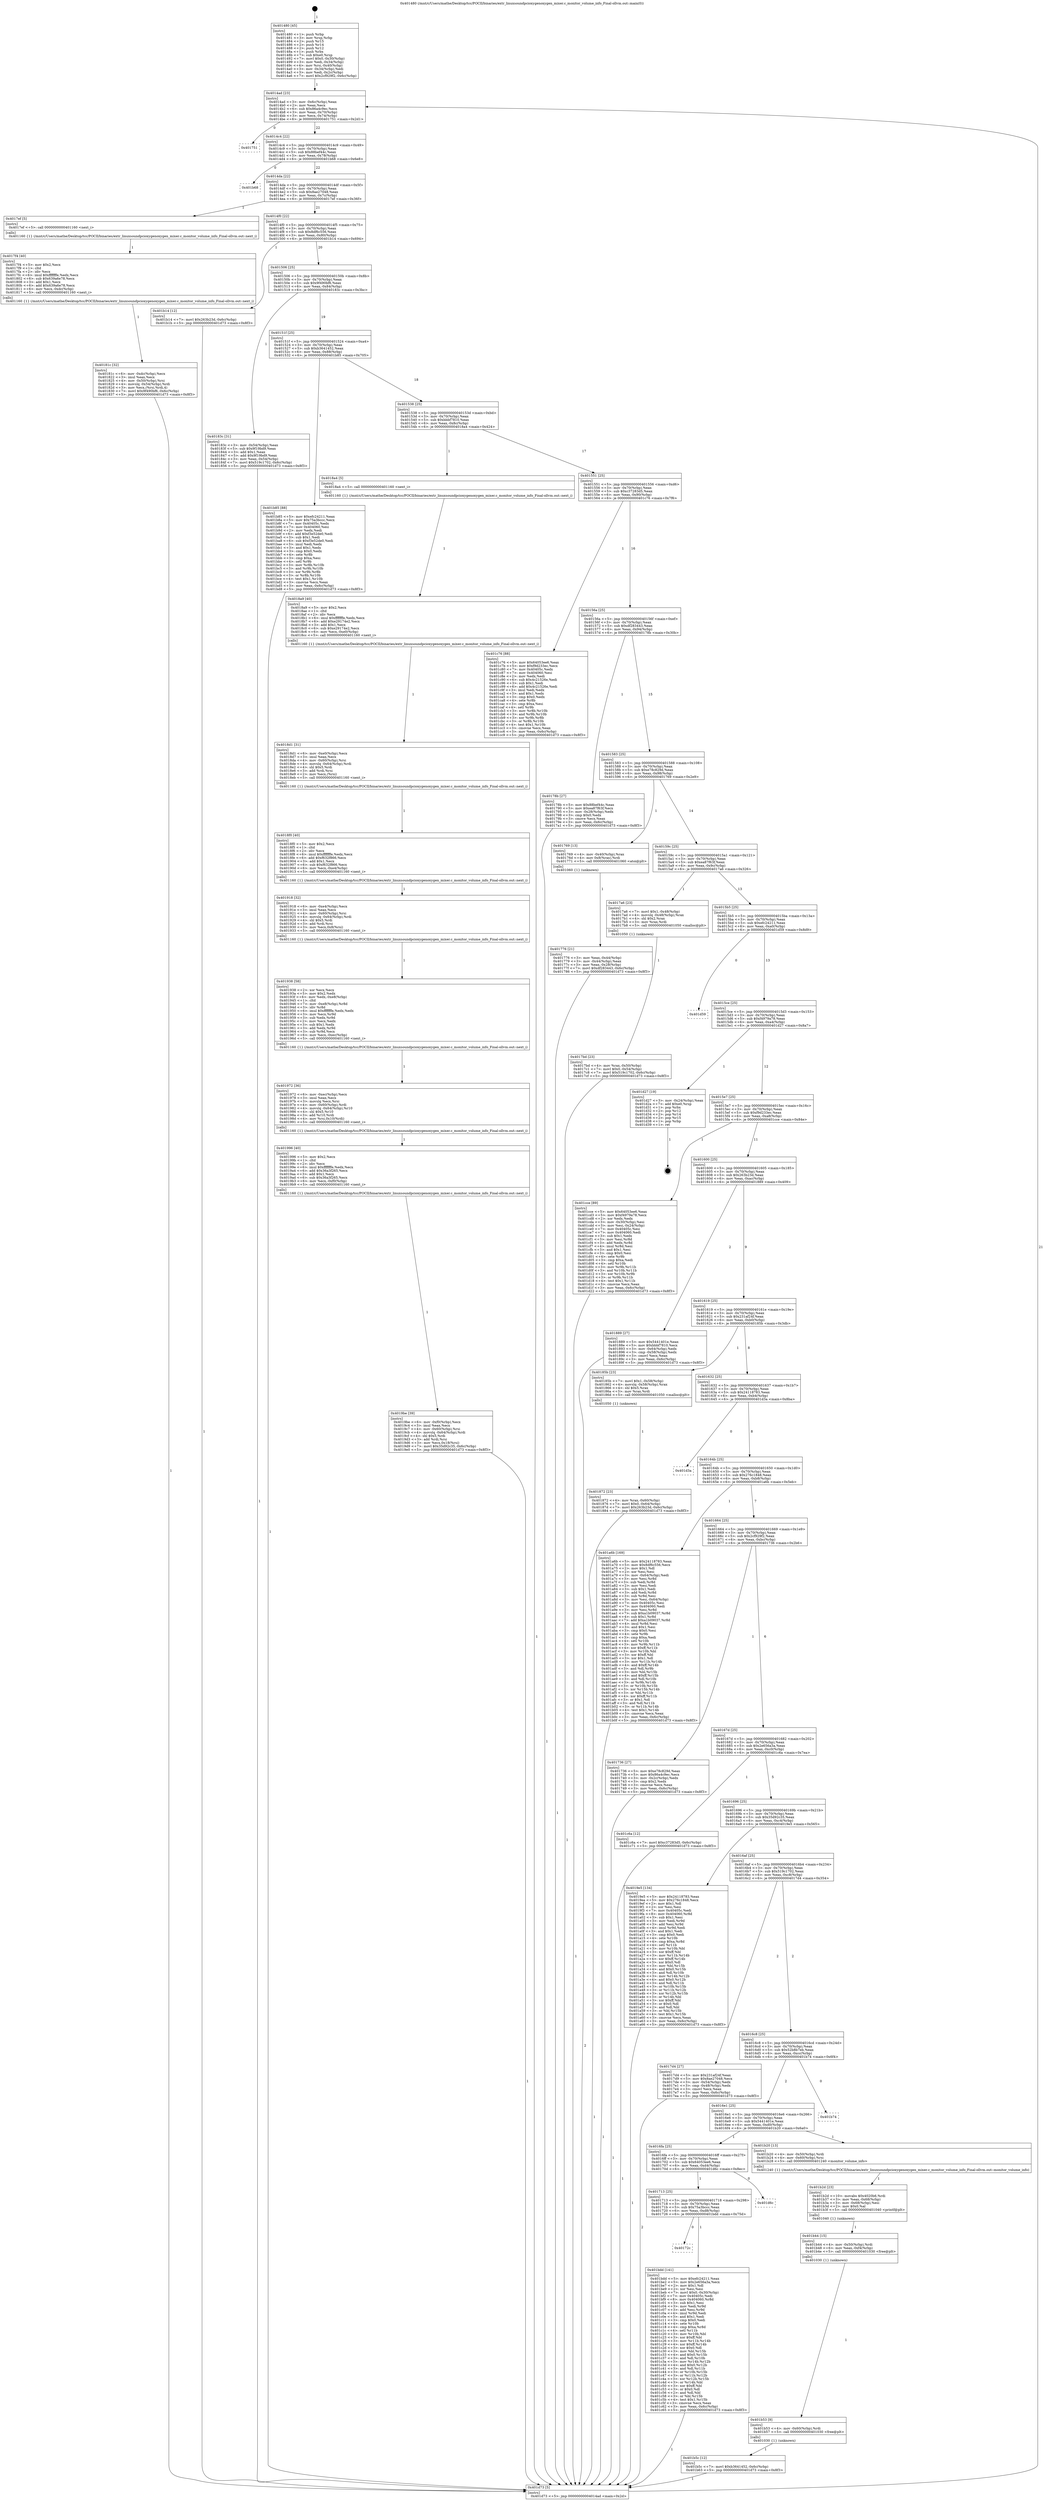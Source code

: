 digraph "0x401480" {
  label = "0x401480 (/mnt/c/Users/mathe/Desktop/tcc/POCII/binaries/extr_linuxsoundpcioxygenoxygen_mixer.c_monitor_volume_info_Final-ollvm.out::main(0))"
  labelloc = "t"
  node[shape=record]

  Entry [label="",width=0.3,height=0.3,shape=circle,fillcolor=black,style=filled]
  "0x4014ad" [label="{
     0x4014ad [23]\l
     | [instrs]\l
     &nbsp;&nbsp;0x4014ad \<+3\>: mov -0x6c(%rbp),%eax\l
     &nbsp;&nbsp;0x4014b0 \<+2\>: mov %eax,%ecx\l
     &nbsp;&nbsp;0x4014b2 \<+6\>: sub $0x86a4c9ec,%ecx\l
     &nbsp;&nbsp;0x4014b8 \<+3\>: mov %eax,-0x70(%rbp)\l
     &nbsp;&nbsp;0x4014bb \<+3\>: mov %ecx,-0x74(%rbp)\l
     &nbsp;&nbsp;0x4014be \<+6\>: je 0000000000401751 \<main+0x2d1\>\l
  }"]
  "0x401751" [label="{
     0x401751\l
  }", style=dashed]
  "0x4014c4" [label="{
     0x4014c4 [22]\l
     | [instrs]\l
     &nbsp;&nbsp;0x4014c4 \<+5\>: jmp 00000000004014c9 \<main+0x49\>\l
     &nbsp;&nbsp;0x4014c9 \<+3\>: mov -0x70(%rbp),%eax\l
     &nbsp;&nbsp;0x4014cc \<+5\>: sub $0x88bef44c,%eax\l
     &nbsp;&nbsp;0x4014d1 \<+3\>: mov %eax,-0x78(%rbp)\l
     &nbsp;&nbsp;0x4014d4 \<+6\>: je 0000000000401b68 \<main+0x6e8\>\l
  }"]
  Exit [label="",width=0.3,height=0.3,shape=circle,fillcolor=black,style=filled,peripheries=2]
  "0x401b68" [label="{
     0x401b68\l
  }", style=dashed]
  "0x4014da" [label="{
     0x4014da [22]\l
     | [instrs]\l
     &nbsp;&nbsp;0x4014da \<+5\>: jmp 00000000004014df \<main+0x5f\>\l
     &nbsp;&nbsp;0x4014df \<+3\>: mov -0x70(%rbp),%eax\l
     &nbsp;&nbsp;0x4014e2 \<+5\>: sub $0x8ae27048,%eax\l
     &nbsp;&nbsp;0x4014e7 \<+3\>: mov %eax,-0x7c(%rbp)\l
     &nbsp;&nbsp;0x4014ea \<+6\>: je 00000000004017ef \<main+0x36f\>\l
  }"]
  "0x40172c" [label="{
     0x40172c\l
  }", style=dashed]
  "0x4017ef" [label="{
     0x4017ef [5]\l
     | [instrs]\l
     &nbsp;&nbsp;0x4017ef \<+5\>: call 0000000000401160 \<next_i\>\l
     | [calls]\l
     &nbsp;&nbsp;0x401160 \{1\} (/mnt/c/Users/mathe/Desktop/tcc/POCII/binaries/extr_linuxsoundpcioxygenoxygen_mixer.c_monitor_volume_info_Final-ollvm.out::next_i)\l
  }"]
  "0x4014f0" [label="{
     0x4014f0 [22]\l
     | [instrs]\l
     &nbsp;&nbsp;0x4014f0 \<+5\>: jmp 00000000004014f5 \<main+0x75\>\l
     &nbsp;&nbsp;0x4014f5 \<+3\>: mov -0x70(%rbp),%eax\l
     &nbsp;&nbsp;0x4014f8 \<+5\>: sub $0x8df6c556,%eax\l
     &nbsp;&nbsp;0x4014fd \<+3\>: mov %eax,-0x80(%rbp)\l
     &nbsp;&nbsp;0x401500 \<+6\>: je 0000000000401b14 \<main+0x694\>\l
  }"]
  "0x401bdd" [label="{
     0x401bdd [141]\l
     | [instrs]\l
     &nbsp;&nbsp;0x401bdd \<+5\>: mov $0xefc24211,%eax\l
     &nbsp;&nbsp;0x401be2 \<+5\>: mov $0x2e656a3a,%ecx\l
     &nbsp;&nbsp;0x401be7 \<+2\>: mov $0x1,%dl\l
     &nbsp;&nbsp;0x401be9 \<+2\>: xor %esi,%esi\l
     &nbsp;&nbsp;0x401beb \<+7\>: movl $0x0,-0x30(%rbp)\l
     &nbsp;&nbsp;0x401bf2 \<+7\>: mov 0x40405c,%edi\l
     &nbsp;&nbsp;0x401bf9 \<+8\>: mov 0x404060,%r8d\l
     &nbsp;&nbsp;0x401c01 \<+3\>: sub $0x1,%esi\l
     &nbsp;&nbsp;0x401c04 \<+3\>: mov %edi,%r9d\l
     &nbsp;&nbsp;0x401c07 \<+3\>: add %esi,%r9d\l
     &nbsp;&nbsp;0x401c0a \<+4\>: imul %r9d,%edi\l
     &nbsp;&nbsp;0x401c0e \<+3\>: and $0x1,%edi\l
     &nbsp;&nbsp;0x401c11 \<+3\>: cmp $0x0,%edi\l
     &nbsp;&nbsp;0x401c14 \<+4\>: sete %r10b\l
     &nbsp;&nbsp;0x401c18 \<+4\>: cmp $0xa,%r8d\l
     &nbsp;&nbsp;0x401c1c \<+4\>: setl %r11b\l
     &nbsp;&nbsp;0x401c20 \<+3\>: mov %r10b,%bl\l
     &nbsp;&nbsp;0x401c23 \<+3\>: xor $0xff,%bl\l
     &nbsp;&nbsp;0x401c26 \<+3\>: mov %r11b,%r14b\l
     &nbsp;&nbsp;0x401c29 \<+4\>: xor $0xff,%r14b\l
     &nbsp;&nbsp;0x401c2d \<+3\>: xor $0x0,%dl\l
     &nbsp;&nbsp;0x401c30 \<+3\>: mov %bl,%r15b\l
     &nbsp;&nbsp;0x401c33 \<+4\>: and $0x0,%r15b\l
     &nbsp;&nbsp;0x401c37 \<+3\>: and %dl,%r10b\l
     &nbsp;&nbsp;0x401c3a \<+3\>: mov %r14b,%r12b\l
     &nbsp;&nbsp;0x401c3d \<+4\>: and $0x0,%r12b\l
     &nbsp;&nbsp;0x401c41 \<+3\>: and %dl,%r11b\l
     &nbsp;&nbsp;0x401c44 \<+3\>: or %r10b,%r15b\l
     &nbsp;&nbsp;0x401c47 \<+3\>: or %r11b,%r12b\l
     &nbsp;&nbsp;0x401c4a \<+3\>: xor %r12b,%r15b\l
     &nbsp;&nbsp;0x401c4d \<+3\>: or %r14b,%bl\l
     &nbsp;&nbsp;0x401c50 \<+3\>: xor $0xff,%bl\l
     &nbsp;&nbsp;0x401c53 \<+3\>: or $0x0,%dl\l
     &nbsp;&nbsp;0x401c56 \<+2\>: and %dl,%bl\l
     &nbsp;&nbsp;0x401c58 \<+3\>: or %bl,%r15b\l
     &nbsp;&nbsp;0x401c5b \<+4\>: test $0x1,%r15b\l
     &nbsp;&nbsp;0x401c5f \<+3\>: cmovne %ecx,%eax\l
     &nbsp;&nbsp;0x401c62 \<+3\>: mov %eax,-0x6c(%rbp)\l
     &nbsp;&nbsp;0x401c65 \<+5\>: jmp 0000000000401d73 \<main+0x8f3\>\l
  }"]
  "0x401b14" [label="{
     0x401b14 [12]\l
     | [instrs]\l
     &nbsp;&nbsp;0x401b14 \<+7\>: movl $0x263b23d,-0x6c(%rbp)\l
     &nbsp;&nbsp;0x401b1b \<+5\>: jmp 0000000000401d73 \<main+0x8f3\>\l
  }"]
  "0x401506" [label="{
     0x401506 [25]\l
     | [instrs]\l
     &nbsp;&nbsp;0x401506 \<+5\>: jmp 000000000040150b \<main+0x8b\>\l
     &nbsp;&nbsp;0x40150b \<+3\>: mov -0x70(%rbp),%eax\l
     &nbsp;&nbsp;0x40150e \<+5\>: sub $0x9f490bf6,%eax\l
     &nbsp;&nbsp;0x401513 \<+6\>: mov %eax,-0x84(%rbp)\l
     &nbsp;&nbsp;0x401519 \<+6\>: je 000000000040183c \<main+0x3bc\>\l
  }"]
  "0x401713" [label="{
     0x401713 [25]\l
     | [instrs]\l
     &nbsp;&nbsp;0x401713 \<+5\>: jmp 0000000000401718 \<main+0x298\>\l
     &nbsp;&nbsp;0x401718 \<+3\>: mov -0x70(%rbp),%eax\l
     &nbsp;&nbsp;0x40171b \<+5\>: sub $0x75a3bccc,%eax\l
     &nbsp;&nbsp;0x401720 \<+6\>: mov %eax,-0xd8(%rbp)\l
     &nbsp;&nbsp;0x401726 \<+6\>: je 0000000000401bdd \<main+0x75d\>\l
  }"]
  "0x40183c" [label="{
     0x40183c [31]\l
     | [instrs]\l
     &nbsp;&nbsp;0x40183c \<+3\>: mov -0x54(%rbp),%eax\l
     &nbsp;&nbsp;0x40183f \<+5\>: sub $0x9f19bd9,%eax\l
     &nbsp;&nbsp;0x401844 \<+3\>: add $0x1,%eax\l
     &nbsp;&nbsp;0x401847 \<+5\>: add $0x9f19bd9,%eax\l
     &nbsp;&nbsp;0x40184c \<+3\>: mov %eax,-0x54(%rbp)\l
     &nbsp;&nbsp;0x40184f \<+7\>: movl $0x519c1702,-0x6c(%rbp)\l
     &nbsp;&nbsp;0x401856 \<+5\>: jmp 0000000000401d73 \<main+0x8f3\>\l
  }"]
  "0x40151f" [label="{
     0x40151f [25]\l
     | [instrs]\l
     &nbsp;&nbsp;0x40151f \<+5\>: jmp 0000000000401524 \<main+0xa4\>\l
     &nbsp;&nbsp;0x401524 \<+3\>: mov -0x70(%rbp),%eax\l
     &nbsp;&nbsp;0x401527 \<+5\>: sub $0xb3641452,%eax\l
     &nbsp;&nbsp;0x40152c \<+6\>: mov %eax,-0x88(%rbp)\l
     &nbsp;&nbsp;0x401532 \<+6\>: je 0000000000401b85 \<main+0x705\>\l
  }"]
  "0x401d6c" [label="{
     0x401d6c\l
  }", style=dashed]
  "0x401b85" [label="{
     0x401b85 [88]\l
     | [instrs]\l
     &nbsp;&nbsp;0x401b85 \<+5\>: mov $0xefc24211,%eax\l
     &nbsp;&nbsp;0x401b8a \<+5\>: mov $0x75a3bccc,%ecx\l
     &nbsp;&nbsp;0x401b8f \<+7\>: mov 0x40405c,%edx\l
     &nbsp;&nbsp;0x401b96 \<+7\>: mov 0x404060,%esi\l
     &nbsp;&nbsp;0x401b9d \<+2\>: mov %edx,%edi\l
     &nbsp;&nbsp;0x401b9f \<+6\>: add $0xf3e52de0,%edi\l
     &nbsp;&nbsp;0x401ba5 \<+3\>: sub $0x1,%edi\l
     &nbsp;&nbsp;0x401ba8 \<+6\>: sub $0xf3e52de0,%edi\l
     &nbsp;&nbsp;0x401bae \<+3\>: imul %edi,%edx\l
     &nbsp;&nbsp;0x401bb1 \<+3\>: and $0x1,%edx\l
     &nbsp;&nbsp;0x401bb4 \<+3\>: cmp $0x0,%edx\l
     &nbsp;&nbsp;0x401bb7 \<+4\>: sete %r8b\l
     &nbsp;&nbsp;0x401bbb \<+3\>: cmp $0xa,%esi\l
     &nbsp;&nbsp;0x401bbe \<+4\>: setl %r9b\l
     &nbsp;&nbsp;0x401bc2 \<+3\>: mov %r8b,%r10b\l
     &nbsp;&nbsp;0x401bc5 \<+3\>: and %r9b,%r10b\l
     &nbsp;&nbsp;0x401bc8 \<+3\>: xor %r9b,%r8b\l
     &nbsp;&nbsp;0x401bcb \<+3\>: or %r8b,%r10b\l
     &nbsp;&nbsp;0x401bce \<+4\>: test $0x1,%r10b\l
     &nbsp;&nbsp;0x401bd2 \<+3\>: cmovne %ecx,%eax\l
     &nbsp;&nbsp;0x401bd5 \<+3\>: mov %eax,-0x6c(%rbp)\l
     &nbsp;&nbsp;0x401bd8 \<+5\>: jmp 0000000000401d73 \<main+0x8f3\>\l
  }"]
  "0x401538" [label="{
     0x401538 [25]\l
     | [instrs]\l
     &nbsp;&nbsp;0x401538 \<+5\>: jmp 000000000040153d \<main+0xbd\>\l
     &nbsp;&nbsp;0x40153d \<+3\>: mov -0x70(%rbp),%eax\l
     &nbsp;&nbsp;0x401540 \<+5\>: sub $0xbbbf7810,%eax\l
     &nbsp;&nbsp;0x401545 \<+6\>: mov %eax,-0x8c(%rbp)\l
     &nbsp;&nbsp;0x40154b \<+6\>: je 00000000004018a4 \<main+0x424\>\l
  }"]
  "0x401b5c" [label="{
     0x401b5c [12]\l
     | [instrs]\l
     &nbsp;&nbsp;0x401b5c \<+7\>: movl $0xb3641452,-0x6c(%rbp)\l
     &nbsp;&nbsp;0x401b63 \<+5\>: jmp 0000000000401d73 \<main+0x8f3\>\l
  }"]
  "0x4018a4" [label="{
     0x4018a4 [5]\l
     | [instrs]\l
     &nbsp;&nbsp;0x4018a4 \<+5\>: call 0000000000401160 \<next_i\>\l
     | [calls]\l
     &nbsp;&nbsp;0x401160 \{1\} (/mnt/c/Users/mathe/Desktop/tcc/POCII/binaries/extr_linuxsoundpcioxygenoxygen_mixer.c_monitor_volume_info_Final-ollvm.out::next_i)\l
  }"]
  "0x401551" [label="{
     0x401551 [25]\l
     | [instrs]\l
     &nbsp;&nbsp;0x401551 \<+5\>: jmp 0000000000401556 \<main+0xd6\>\l
     &nbsp;&nbsp;0x401556 \<+3\>: mov -0x70(%rbp),%eax\l
     &nbsp;&nbsp;0x401559 \<+5\>: sub $0xc37283d5,%eax\l
     &nbsp;&nbsp;0x40155e \<+6\>: mov %eax,-0x90(%rbp)\l
     &nbsp;&nbsp;0x401564 \<+6\>: je 0000000000401c76 \<main+0x7f6\>\l
  }"]
  "0x401b53" [label="{
     0x401b53 [9]\l
     | [instrs]\l
     &nbsp;&nbsp;0x401b53 \<+4\>: mov -0x60(%rbp),%rdi\l
     &nbsp;&nbsp;0x401b57 \<+5\>: call 0000000000401030 \<free@plt\>\l
     | [calls]\l
     &nbsp;&nbsp;0x401030 \{1\} (unknown)\l
  }"]
  "0x401c76" [label="{
     0x401c76 [88]\l
     | [instrs]\l
     &nbsp;&nbsp;0x401c76 \<+5\>: mov $0x64053ee6,%eax\l
     &nbsp;&nbsp;0x401c7b \<+5\>: mov $0xf9d233ec,%ecx\l
     &nbsp;&nbsp;0x401c80 \<+7\>: mov 0x40405c,%edx\l
     &nbsp;&nbsp;0x401c87 \<+7\>: mov 0x404060,%esi\l
     &nbsp;&nbsp;0x401c8e \<+2\>: mov %edx,%edi\l
     &nbsp;&nbsp;0x401c90 \<+6\>: sub $0x4c21526e,%edi\l
     &nbsp;&nbsp;0x401c96 \<+3\>: sub $0x1,%edi\l
     &nbsp;&nbsp;0x401c99 \<+6\>: add $0x4c21526e,%edi\l
     &nbsp;&nbsp;0x401c9f \<+3\>: imul %edi,%edx\l
     &nbsp;&nbsp;0x401ca2 \<+3\>: and $0x1,%edx\l
     &nbsp;&nbsp;0x401ca5 \<+3\>: cmp $0x0,%edx\l
     &nbsp;&nbsp;0x401ca8 \<+4\>: sete %r8b\l
     &nbsp;&nbsp;0x401cac \<+3\>: cmp $0xa,%esi\l
     &nbsp;&nbsp;0x401caf \<+4\>: setl %r9b\l
     &nbsp;&nbsp;0x401cb3 \<+3\>: mov %r8b,%r10b\l
     &nbsp;&nbsp;0x401cb6 \<+3\>: and %r9b,%r10b\l
     &nbsp;&nbsp;0x401cb9 \<+3\>: xor %r9b,%r8b\l
     &nbsp;&nbsp;0x401cbc \<+3\>: or %r8b,%r10b\l
     &nbsp;&nbsp;0x401cbf \<+4\>: test $0x1,%r10b\l
     &nbsp;&nbsp;0x401cc3 \<+3\>: cmovne %ecx,%eax\l
     &nbsp;&nbsp;0x401cc6 \<+3\>: mov %eax,-0x6c(%rbp)\l
     &nbsp;&nbsp;0x401cc9 \<+5\>: jmp 0000000000401d73 \<main+0x8f3\>\l
  }"]
  "0x40156a" [label="{
     0x40156a [25]\l
     | [instrs]\l
     &nbsp;&nbsp;0x40156a \<+5\>: jmp 000000000040156f \<main+0xef\>\l
     &nbsp;&nbsp;0x40156f \<+3\>: mov -0x70(%rbp),%eax\l
     &nbsp;&nbsp;0x401572 \<+5\>: sub $0xdf283443,%eax\l
     &nbsp;&nbsp;0x401577 \<+6\>: mov %eax,-0x94(%rbp)\l
     &nbsp;&nbsp;0x40157d \<+6\>: je 000000000040178b \<main+0x30b\>\l
  }"]
  "0x401b44" [label="{
     0x401b44 [15]\l
     | [instrs]\l
     &nbsp;&nbsp;0x401b44 \<+4\>: mov -0x50(%rbp),%rdi\l
     &nbsp;&nbsp;0x401b48 \<+6\>: mov %eax,-0xf4(%rbp)\l
     &nbsp;&nbsp;0x401b4e \<+5\>: call 0000000000401030 \<free@plt\>\l
     | [calls]\l
     &nbsp;&nbsp;0x401030 \{1\} (unknown)\l
  }"]
  "0x40178b" [label="{
     0x40178b [27]\l
     | [instrs]\l
     &nbsp;&nbsp;0x40178b \<+5\>: mov $0x88bef44c,%eax\l
     &nbsp;&nbsp;0x401790 \<+5\>: mov $0xea87f63f,%ecx\l
     &nbsp;&nbsp;0x401795 \<+3\>: mov -0x28(%rbp),%edx\l
     &nbsp;&nbsp;0x401798 \<+3\>: cmp $0x0,%edx\l
     &nbsp;&nbsp;0x40179b \<+3\>: cmove %ecx,%eax\l
     &nbsp;&nbsp;0x40179e \<+3\>: mov %eax,-0x6c(%rbp)\l
     &nbsp;&nbsp;0x4017a1 \<+5\>: jmp 0000000000401d73 \<main+0x8f3\>\l
  }"]
  "0x401583" [label="{
     0x401583 [25]\l
     | [instrs]\l
     &nbsp;&nbsp;0x401583 \<+5\>: jmp 0000000000401588 \<main+0x108\>\l
     &nbsp;&nbsp;0x401588 \<+3\>: mov -0x70(%rbp),%eax\l
     &nbsp;&nbsp;0x40158b \<+5\>: sub $0xe78c829d,%eax\l
     &nbsp;&nbsp;0x401590 \<+6\>: mov %eax,-0x98(%rbp)\l
     &nbsp;&nbsp;0x401596 \<+6\>: je 0000000000401769 \<main+0x2e9\>\l
  }"]
  "0x401b2d" [label="{
     0x401b2d [23]\l
     | [instrs]\l
     &nbsp;&nbsp;0x401b2d \<+10\>: movabs $0x4020b6,%rdi\l
     &nbsp;&nbsp;0x401b37 \<+3\>: mov %eax,-0x68(%rbp)\l
     &nbsp;&nbsp;0x401b3a \<+3\>: mov -0x68(%rbp),%esi\l
     &nbsp;&nbsp;0x401b3d \<+2\>: mov $0x0,%al\l
     &nbsp;&nbsp;0x401b3f \<+5\>: call 0000000000401040 \<printf@plt\>\l
     | [calls]\l
     &nbsp;&nbsp;0x401040 \{1\} (unknown)\l
  }"]
  "0x401769" [label="{
     0x401769 [13]\l
     | [instrs]\l
     &nbsp;&nbsp;0x401769 \<+4\>: mov -0x40(%rbp),%rax\l
     &nbsp;&nbsp;0x40176d \<+4\>: mov 0x8(%rax),%rdi\l
     &nbsp;&nbsp;0x401771 \<+5\>: call 0000000000401060 \<atoi@plt\>\l
     | [calls]\l
     &nbsp;&nbsp;0x401060 \{1\} (unknown)\l
  }"]
  "0x40159c" [label="{
     0x40159c [25]\l
     | [instrs]\l
     &nbsp;&nbsp;0x40159c \<+5\>: jmp 00000000004015a1 \<main+0x121\>\l
     &nbsp;&nbsp;0x4015a1 \<+3\>: mov -0x70(%rbp),%eax\l
     &nbsp;&nbsp;0x4015a4 \<+5\>: sub $0xea87f63f,%eax\l
     &nbsp;&nbsp;0x4015a9 \<+6\>: mov %eax,-0x9c(%rbp)\l
     &nbsp;&nbsp;0x4015af \<+6\>: je 00000000004017a6 \<main+0x326\>\l
  }"]
  "0x4016fa" [label="{
     0x4016fa [25]\l
     | [instrs]\l
     &nbsp;&nbsp;0x4016fa \<+5\>: jmp 00000000004016ff \<main+0x27f\>\l
     &nbsp;&nbsp;0x4016ff \<+3\>: mov -0x70(%rbp),%eax\l
     &nbsp;&nbsp;0x401702 \<+5\>: sub $0x64053ee6,%eax\l
     &nbsp;&nbsp;0x401707 \<+6\>: mov %eax,-0xd4(%rbp)\l
     &nbsp;&nbsp;0x40170d \<+6\>: je 0000000000401d6c \<main+0x8ec\>\l
  }"]
  "0x4017a6" [label="{
     0x4017a6 [23]\l
     | [instrs]\l
     &nbsp;&nbsp;0x4017a6 \<+7\>: movl $0x1,-0x48(%rbp)\l
     &nbsp;&nbsp;0x4017ad \<+4\>: movslq -0x48(%rbp),%rax\l
     &nbsp;&nbsp;0x4017b1 \<+4\>: shl $0x2,%rax\l
     &nbsp;&nbsp;0x4017b5 \<+3\>: mov %rax,%rdi\l
     &nbsp;&nbsp;0x4017b8 \<+5\>: call 0000000000401050 \<malloc@plt\>\l
     | [calls]\l
     &nbsp;&nbsp;0x401050 \{1\} (unknown)\l
  }"]
  "0x4015b5" [label="{
     0x4015b5 [25]\l
     | [instrs]\l
     &nbsp;&nbsp;0x4015b5 \<+5\>: jmp 00000000004015ba \<main+0x13a\>\l
     &nbsp;&nbsp;0x4015ba \<+3\>: mov -0x70(%rbp),%eax\l
     &nbsp;&nbsp;0x4015bd \<+5\>: sub $0xefc24211,%eax\l
     &nbsp;&nbsp;0x4015c2 \<+6\>: mov %eax,-0xa0(%rbp)\l
     &nbsp;&nbsp;0x4015c8 \<+6\>: je 0000000000401d59 \<main+0x8d9\>\l
  }"]
  "0x401b20" [label="{
     0x401b20 [13]\l
     | [instrs]\l
     &nbsp;&nbsp;0x401b20 \<+4\>: mov -0x50(%rbp),%rdi\l
     &nbsp;&nbsp;0x401b24 \<+4\>: mov -0x60(%rbp),%rsi\l
     &nbsp;&nbsp;0x401b28 \<+5\>: call 0000000000401240 \<monitor_volume_info\>\l
     | [calls]\l
     &nbsp;&nbsp;0x401240 \{1\} (/mnt/c/Users/mathe/Desktop/tcc/POCII/binaries/extr_linuxsoundpcioxygenoxygen_mixer.c_monitor_volume_info_Final-ollvm.out::monitor_volume_info)\l
  }"]
  "0x401d59" [label="{
     0x401d59\l
  }", style=dashed]
  "0x4015ce" [label="{
     0x4015ce [25]\l
     | [instrs]\l
     &nbsp;&nbsp;0x4015ce \<+5\>: jmp 00000000004015d3 \<main+0x153\>\l
     &nbsp;&nbsp;0x4015d3 \<+3\>: mov -0x70(%rbp),%eax\l
     &nbsp;&nbsp;0x4015d6 \<+5\>: sub $0xf4979a78,%eax\l
     &nbsp;&nbsp;0x4015db \<+6\>: mov %eax,-0xa4(%rbp)\l
     &nbsp;&nbsp;0x4015e1 \<+6\>: je 0000000000401d27 \<main+0x8a7\>\l
  }"]
  "0x4016e1" [label="{
     0x4016e1 [25]\l
     | [instrs]\l
     &nbsp;&nbsp;0x4016e1 \<+5\>: jmp 00000000004016e6 \<main+0x266\>\l
     &nbsp;&nbsp;0x4016e6 \<+3\>: mov -0x70(%rbp),%eax\l
     &nbsp;&nbsp;0x4016e9 \<+5\>: sub $0x5441401e,%eax\l
     &nbsp;&nbsp;0x4016ee \<+6\>: mov %eax,-0xd0(%rbp)\l
     &nbsp;&nbsp;0x4016f4 \<+6\>: je 0000000000401b20 \<main+0x6a0\>\l
  }"]
  "0x401d27" [label="{
     0x401d27 [19]\l
     | [instrs]\l
     &nbsp;&nbsp;0x401d27 \<+3\>: mov -0x24(%rbp),%eax\l
     &nbsp;&nbsp;0x401d2a \<+7\>: add $0xe0,%rsp\l
     &nbsp;&nbsp;0x401d31 \<+1\>: pop %rbx\l
     &nbsp;&nbsp;0x401d32 \<+2\>: pop %r12\l
     &nbsp;&nbsp;0x401d34 \<+2\>: pop %r14\l
     &nbsp;&nbsp;0x401d36 \<+2\>: pop %r15\l
     &nbsp;&nbsp;0x401d38 \<+1\>: pop %rbp\l
     &nbsp;&nbsp;0x401d39 \<+1\>: ret\l
  }"]
  "0x4015e7" [label="{
     0x4015e7 [25]\l
     | [instrs]\l
     &nbsp;&nbsp;0x4015e7 \<+5\>: jmp 00000000004015ec \<main+0x16c\>\l
     &nbsp;&nbsp;0x4015ec \<+3\>: mov -0x70(%rbp),%eax\l
     &nbsp;&nbsp;0x4015ef \<+5\>: sub $0xf9d233ec,%eax\l
     &nbsp;&nbsp;0x4015f4 \<+6\>: mov %eax,-0xa8(%rbp)\l
     &nbsp;&nbsp;0x4015fa \<+6\>: je 0000000000401cce \<main+0x84e\>\l
  }"]
  "0x401b74" [label="{
     0x401b74\l
  }", style=dashed]
  "0x401cce" [label="{
     0x401cce [89]\l
     | [instrs]\l
     &nbsp;&nbsp;0x401cce \<+5\>: mov $0x64053ee6,%eax\l
     &nbsp;&nbsp;0x401cd3 \<+5\>: mov $0xf4979a78,%ecx\l
     &nbsp;&nbsp;0x401cd8 \<+2\>: xor %edx,%edx\l
     &nbsp;&nbsp;0x401cda \<+3\>: mov -0x30(%rbp),%esi\l
     &nbsp;&nbsp;0x401cdd \<+3\>: mov %esi,-0x24(%rbp)\l
     &nbsp;&nbsp;0x401ce0 \<+7\>: mov 0x40405c,%esi\l
     &nbsp;&nbsp;0x401ce7 \<+7\>: mov 0x404060,%edi\l
     &nbsp;&nbsp;0x401cee \<+3\>: sub $0x1,%edx\l
     &nbsp;&nbsp;0x401cf1 \<+3\>: mov %esi,%r8d\l
     &nbsp;&nbsp;0x401cf4 \<+3\>: add %edx,%r8d\l
     &nbsp;&nbsp;0x401cf7 \<+4\>: imul %r8d,%esi\l
     &nbsp;&nbsp;0x401cfb \<+3\>: and $0x1,%esi\l
     &nbsp;&nbsp;0x401cfe \<+3\>: cmp $0x0,%esi\l
     &nbsp;&nbsp;0x401d01 \<+4\>: sete %r9b\l
     &nbsp;&nbsp;0x401d05 \<+3\>: cmp $0xa,%edi\l
     &nbsp;&nbsp;0x401d08 \<+4\>: setl %r10b\l
     &nbsp;&nbsp;0x401d0c \<+3\>: mov %r9b,%r11b\l
     &nbsp;&nbsp;0x401d0f \<+3\>: and %r10b,%r11b\l
     &nbsp;&nbsp;0x401d12 \<+3\>: xor %r10b,%r9b\l
     &nbsp;&nbsp;0x401d15 \<+3\>: or %r9b,%r11b\l
     &nbsp;&nbsp;0x401d18 \<+4\>: test $0x1,%r11b\l
     &nbsp;&nbsp;0x401d1c \<+3\>: cmovne %ecx,%eax\l
     &nbsp;&nbsp;0x401d1f \<+3\>: mov %eax,-0x6c(%rbp)\l
     &nbsp;&nbsp;0x401d22 \<+5\>: jmp 0000000000401d73 \<main+0x8f3\>\l
  }"]
  "0x401600" [label="{
     0x401600 [25]\l
     | [instrs]\l
     &nbsp;&nbsp;0x401600 \<+5\>: jmp 0000000000401605 \<main+0x185\>\l
     &nbsp;&nbsp;0x401605 \<+3\>: mov -0x70(%rbp),%eax\l
     &nbsp;&nbsp;0x401608 \<+5\>: sub $0x263b23d,%eax\l
     &nbsp;&nbsp;0x40160d \<+6\>: mov %eax,-0xac(%rbp)\l
     &nbsp;&nbsp;0x401613 \<+6\>: je 0000000000401889 \<main+0x409\>\l
  }"]
  "0x4019be" [label="{
     0x4019be [39]\l
     | [instrs]\l
     &nbsp;&nbsp;0x4019be \<+6\>: mov -0xf0(%rbp),%ecx\l
     &nbsp;&nbsp;0x4019c4 \<+3\>: imul %eax,%ecx\l
     &nbsp;&nbsp;0x4019c7 \<+4\>: mov -0x60(%rbp),%rsi\l
     &nbsp;&nbsp;0x4019cb \<+4\>: movslq -0x64(%rbp),%rdi\l
     &nbsp;&nbsp;0x4019cf \<+4\>: shl $0x5,%rdi\l
     &nbsp;&nbsp;0x4019d3 \<+3\>: add %rdi,%rsi\l
     &nbsp;&nbsp;0x4019d6 \<+3\>: mov %ecx,0x18(%rsi)\l
     &nbsp;&nbsp;0x4019d9 \<+7\>: movl $0x35d92c35,-0x6c(%rbp)\l
     &nbsp;&nbsp;0x4019e0 \<+5\>: jmp 0000000000401d73 \<main+0x8f3\>\l
  }"]
  "0x401889" [label="{
     0x401889 [27]\l
     | [instrs]\l
     &nbsp;&nbsp;0x401889 \<+5\>: mov $0x5441401e,%eax\l
     &nbsp;&nbsp;0x40188e \<+5\>: mov $0xbbbf7810,%ecx\l
     &nbsp;&nbsp;0x401893 \<+3\>: mov -0x64(%rbp),%edx\l
     &nbsp;&nbsp;0x401896 \<+3\>: cmp -0x58(%rbp),%edx\l
     &nbsp;&nbsp;0x401899 \<+3\>: cmovl %ecx,%eax\l
     &nbsp;&nbsp;0x40189c \<+3\>: mov %eax,-0x6c(%rbp)\l
     &nbsp;&nbsp;0x40189f \<+5\>: jmp 0000000000401d73 \<main+0x8f3\>\l
  }"]
  "0x401619" [label="{
     0x401619 [25]\l
     | [instrs]\l
     &nbsp;&nbsp;0x401619 \<+5\>: jmp 000000000040161e \<main+0x19e\>\l
     &nbsp;&nbsp;0x40161e \<+3\>: mov -0x70(%rbp),%eax\l
     &nbsp;&nbsp;0x401621 \<+5\>: sub $0x231af24f,%eax\l
     &nbsp;&nbsp;0x401626 \<+6\>: mov %eax,-0xb0(%rbp)\l
     &nbsp;&nbsp;0x40162c \<+6\>: je 000000000040185b \<main+0x3db\>\l
  }"]
  "0x401996" [label="{
     0x401996 [40]\l
     | [instrs]\l
     &nbsp;&nbsp;0x401996 \<+5\>: mov $0x2,%ecx\l
     &nbsp;&nbsp;0x40199b \<+1\>: cltd\l
     &nbsp;&nbsp;0x40199c \<+2\>: idiv %ecx\l
     &nbsp;&nbsp;0x40199e \<+6\>: imul $0xfffffffe,%edx,%ecx\l
     &nbsp;&nbsp;0x4019a4 \<+6\>: add $0x36a3f265,%ecx\l
     &nbsp;&nbsp;0x4019aa \<+3\>: add $0x1,%ecx\l
     &nbsp;&nbsp;0x4019ad \<+6\>: sub $0x36a3f265,%ecx\l
     &nbsp;&nbsp;0x4019b3 \<+6\>: mov %ecx,-0xf0(%rbp)\l
     &nbsp;&nbsp;0x4019b9 \<+5\>: call 0000000000401160 \<next_i\>\l
     | [calls]\l
     &nbsp;&nbsp;0x401160 \{1\} (/mnt/c/Users/mathe/Desktop/tcc/POCII/binaries/extr_linuxsoundpcioxygenoxygen_mixer.c_monitor_volume_info_Final-ollvm.out::next_i)\l
  }"]
  "0x40185b" [label="{
     0x40185b [23]\l
     | [instrs]\l
     &nbsp;&nbsp;0x40185b \<+7\>: movl $0x1,-0x58(%rbp)\l
     &nbsp;&nbsp;0x401862 \<+4\>: movslq -0x58(%rbp),%rax\l
     &nbsp;&nbsp;0x401866 \<+4\>: shl $0x5,%rax\l
     &nbsp;&nbsp;0x40186a \<+3\>: mov %rax,%rdi\l
     &nbsp;&nbsp;0x40186d \<+5\>: call 0000000000401050 \<malloc@plt\>\l
     | [calls]\l
     &nbsp;&nbsp;0x401050 \{1\} (unknown)\l
  }"]
  "0x401632" [label="{
     0x401632 [25]\l
     | [instrs]\l
     &nbsp;&nbsp;0x401632 \<+5\>: jmp 0000000000401637 \<main+0x1b7\>\l
     &nbsp;&nbsp;0x401637 \<+3\>: mov -0x70(%rbp),%eax\l
     &nbsp;&nbsp;0x40163a \<+5\>: sub $0x24118783,%eax\l
     &nbsp;&nbsp;0x40163f \<+6\>: mov %eax,-0xb4(%rbp)\l
     &nbsp;&nbsp;0x401645 \<+6\>: je 0000000000401d3a \<main+0x8ba\>\l
  }"]
  "0x401972" [label="{
     0x401972 [36]\l
     | [instrs]\l
     &nbsp;&nbsp;0x401972 \<+6\>: mov -0xec(%rbp),%ecx\l
     &nbsp;&nbsp;0x401978 \<+3\>: imul %eax,%ecx\l
     &nbsp;&nbsp;0x40197b \<+3\>: movslq %ecx,%rsi\l
     &nbsp;&nbsp;0x40197e \<+4\>: mov -0x60(%rbp),%rdi\l
     &nbsp;&nbsp;0x401982 \<+4\>: movslq -0x64(%rbp),%r10\l
     &nbsp;&nbsp;0x401986 \<+4\>: shl $0x5,%r10\l
     &nbsp;&nbsp;0x40198a \<+3\>: add %r10,%rdi\l
     &nbsp;&nbsp;0x40198d \<+4\>: mov %rsi,0x10(%rdi)\l
     &nbsp;&nbsp;0x401991 \<+5\>: call 0000000000401160 \<next_i\>\l
     | [calls]\l
     &nbsp;&nbsp;0x401160 \{1\} (/mnt/c/Users/mathe/Desktop/tcc/POCII/binaries/extr_linuxsoundpcioxygenoxygen_mixer.c_monitor_volume_info_Final-ollvm.out::next_i)\l
  }"]
  "0x401d3a" [label="{
     0x401d3a\l
  }", style=dashed]
  "0x40164b" [label="{
     0x40164b [25]\l
     | [instrs]\l
     &nbsp;&nbsp;0x40164b \<+5\>: jmp 0000000000401650 \<main+0x1d0\>\l
     &nbsp;&nbsp;0x401650 \<+3\>: mov -0x70(%rbp),%eax\l
     &nbsp;&nbsp;0x401653 \<+5\>: sub $0x276c1848,%eax\l
     &nbsp;&nbsp;0x401658 \<+6\>: mov %eax,-0xb8(%rbp)\l
     &nbsp;&nbsp;0x40165e \<+6\>: je 0000000000401a6b \<main+0x5eb\>\l
  }"]
  "0x401938" [label="{
     0x401938 [58]\l
     | [instrs]\l
     &nbsp;&nbsp;0x401938 \<+2\>: xor %ecx,%ecx\l
     &nbsp;&nbsp;0x40193a \<+5\>: mov $0x2,%edx\l
     &nbsp;&nbsp;0x40193f \<+6\>: mov %edx,-0xe8(%rbp)\l
     &nbsp;&nbsp;0x401945 \<+1\>: cltd\l
     &nbsp;&nbsp;0x401946 \<+7\>: mov -0xe8(%rbp),%r8d\l
     &nbsp;&nbsp;0x40194d \<+3\>: idiv %r8d\l
     &nbsp;&nbsp;0x401950 \<+6\>: imul $0xfffffffe,%edx,%edx\l
     &nbsp;&nbsp;0x401956 \<+3\>: mov %ecx,%r9d\l
     &nbsp;&nbsp;0x401959 \<+3\>: sub %edx,%r9d\l
     &nbsp;&nbsp;0x40195c \<+2\>: mov %ecx,%edx\l
     &nbsp;&nbsp;0x40195e \<+3\>: sub $0x1,%edx\l
     &nbsp;&nbsp;0x401961 \<+3\>: add %edx,%r9d\l
     &nbsp;&nbsp;0x401964 \<+3\>: sub %r9d,%ecx\l
     &nbsp;&nbsp;0x401967 \<+6\>: mov %ecx,-0xec(%rbp)\l
     &nbsp;&nbsp;0x40196d \<+5\>: call 0000000000401160 \<next_i\>\l
     | [calls]\l
     &nbsp;&nbsp;0x401160 \{1\} (/mnt/c/Users/mathe/Desktop/tcc/POCII/binaries/extr_linuxsoundpcioxygenoxygen_mixer.c_monitor_volume_info_Final-ollvm.out::next_i)\l
  }"]
  "0x401a6b" [label="{
     0x401a6b [169]\l
     | [instrs]\l
     &nbsp;&nbsp;0x401a6b \<+5\>: mov $0x24118783,%eax\l
     &nbsp;&nbsp;0x401a70 \<+5\>: mov $0x8df6c556,%ecx\l
     &nbsp;&nbsp;0x401a75 \<+2\>: mov $0x1,%dl\l
     &nbsp;&nbsp;0x401a77 \<+2\>: xor %esi,%esi\l
     &nbsp;&nbsp;0x401a79 \<+3\>: mov -0x64(%rbp),%edi\l
     &nbsp;&nbsp;0x401a7c \<+3\>: mov %esi,%r8d\l
     &nbsp;&nbsp;0x401a7f \<+3\>: sub %edi,%r8d\l
     &nbsp;&nbsp;0x401a82 \<+2\>: mov %esi,%edi\l
     &nbsp;&nbsp;0x401a84 \<+3\>: sub $0x1,%edi\l
     &nbsp;&nbsp;0x401a87 \<+3\>: add %edi,%r8d\l
     &nbsp;&nbsp;0x401a8a \<+3\>: sub %r8d,%esi\l
     &nbsp;&nbsp;0x401a8d \<+3\>: mov %esi,-0x64(%rbp)\l
     &nbsp;&nbsp;0x401a90 \<+7\>: mov 0x40405c,%esi\l
     &nbsp;&nbsp;0x401a97 \<+7\>: mov 0x404060,%edi\l
     &nbsp;&nbsp;0x401a9e \<+3\>: mov %esi,%r8d\l
     &nbsp;&nbsp;0x401aa1 \<+7\>: sub $0xa1b09037,%r8d\l
     &nbsp;&nbsp;0x401aa8 \<+4\>: sub $0x1,%r8d\l
     &nbsp;&nbsp;0x401aac \<+7\>: add $0xa1b09037,%r8d\l
     &nbsp;&nbsp;0x401ab3 \<+4\>: imul %r8d,%esi\l
     &nbsp;&nbsp;0x401ab7 \<+3\>: and $0x1,%esi\l
     &nbsp;&nbsp;0x401aba \<+3\>: cmp $0x0,%esi\l
     &nbsp;&nbsp;0x401abd \<+4\>: sete %r9b\l
     &nbsp;&nbsp;0x401ac1 \<+3\>: cmp $0xa,%edi\l
     &nbsp;&nbsp;0x401ac4 \<+4\>: setl %r10b\l
     &nbsp;&nbsp;0x401ac8 \<+3\>: mov %r9b,%r11b\l
     &nbsp;&nbsp;0x401acb \<+4\>: xor $0xff,%r11b\l
     &nbsp;&nbsp;0x401acf \<+3\>: mov %r10b,%bl\l
     &nbsp;&nbsp;0x401ad2 \<+3\>: xor $0xff,%bl\l
     &nbsp;&nbsp;0x401ad5 \<+3\>: xor $0x1,%dl\l
     &nbsp;&nbsp;0x401ad8 \<+3\>: mov %r11b,%r14b\l
     &nbsp;&nbsp;0x401adb \<+4\>: and $0xff,%r14b\l
     &nbsp;&nbsp;0x401adf \<+3\>: and %dl,%r9b\l
     &nbsp;&nbsp;0x401ae2 \<+3\>: mov %bl,%r15b\l
     &nbsp;&nbsp;0x401ae5 \<+4\>: and $0xff,%r15b\l
     &nbsp;&nbsp;0x401ae9 \<+3\>: and %dl,%r10b\l
     &nbsp;&nbsp;0x401aec \<+3\>: or %r9b,%r14b\l
     &nbsp;&nbsp;0x401aef \<+3\>: or %r10b,%r15b\l
     &nbsp;&nbsp;0x401af2 \<+3\>: xor %r15b,%r14b\l
     &nbsp;&nbsp;0x401af5 \<+3\>: or %bl,%r11b\l
     &nbsp;&nbsp;0x401af8 \<+4\>: xor $0xff,%r11b\l
     &nbsp;&nbsp;0x401afc \<+3\>: or $0x1,%dl\l
     &nbsp;&nbsp;0x401aff \<+3\>: and %dl,%r11b\l
     &nbsp;&nbsp;0x401b02 \<+3\>: or %r11b,%r14b\l
     &nbsp;&nbsp;0x401b05 \<+4\>: test $0x1,%r14b\l
     &nbsp;&nbsp;0x401b09 \<+3\>: cmovne %ecx,%eax\l
     &nbsp;&nbsp;0x401b0c \<+3\>: mov %eax,-0x6c(%rbp)\l
     &nbsp;&nbsp;0x401b0f \<+5\>: jmp 0000000000401d73 \<main+0x8f3\>\l
  }"]
  "0x401664" [label="{
     0x401664 [25]\l
     | [instrs]\l
     &nbsp;&nbsp;0x401664 \<+5\>: jmp 0000000000401669 \<main+0x1e9\>\l
     &nbsp;&nbsp;0x401669 \<+3\>: mov -0x70(%rbp),%eax\l
     &nbsp;&nbsp;0x40166c \<+5\>: sub $0x2cf929f2,%eax\l
     &nbsp;&nbsp;0x401671 \<+6\>: mov %eax,-0xbc(%rbp)\l
     &nbsp;&nbsp;0x401677 \<+6\>: je 0000000000401736 \<main+0x2b6\>\l
  }"]
  "0x401918" [label="{
     0x401918 [32]\l
     | [instrs]\l
     &nbsp;&nbsp;0x401918 \<+6\>: mov -0xe4(%rbp),%ecx\l
     &nbsp;&nbsp;0x40191e \<+3\>: imul %eax,%ecx\l
     &nbsp;&nbsp;0x401921 \<+4\>: mov -0x60(%rbp),%rsi\l
     &nbsp;&nbsp;0x401925 \<+4\>: movslq -0x64(%rbp),%rdi\l
     &nbsp;&nbsp;0x401929 \<+4\>: shl $0x5,%rdi\l
     &nbsp;&nbsp;0x40192d \<+3\>: add %rdi,%rsi\l
     &nbsp;&nbsp;0x401930 \<+3\>: mov %ecx,0x8(%rsi)\l
     &nbsp;&nbsp;0x401933 \<+5\>: call 0000000000401160 \<next_i\>\l
     | [calls]\l
     &nbsp;&nbsp;0x401160 \{1\} (/mnt/c/Users/mathe/Desktop/tcc/POCII/binaries/extr_linuxsoundpcioxygenoxygen_mixer.c_monitor_volume_info_Final-ollvm.out::next_i)\l
  }"]
  "0x401736" [label="{
     0x401736 [27]\l
     | [instrs]\l
     &nbsp;&nbsp;0x401736 \<+5\>: mov $0xe78c829d,%eax\l
     &nbsp;&nbsp;0x40173b \<+5\>: mov $0x86a4c9ec,%ecx\l
     &nbsp;&nbsp;0x401740 \<+3\>: mov -0x2c(%rbp),%edx\l
     &nbsp;&nbsp;0x401743 \<+3\>: cmp $0x2,%edx\l
     &nbsp;&nbsp;0x401746 \<+3\>: cmovne %ecx,%eax\l
     &nbsp;&nbsp;0x401749 \<+3\>: mov %eax,-0x6c(%rbp)\l
     &nbsp;&nbsp;0x40174c \<+5\>: jmp 0000000000401d73 \<main+0x8f3\>\l
  }"]
  "0x40167d" [label="{
     0x40167d [25]\l
     | [instrs]\l
     &nbsp;&nbsp;0x40167d \<+5\>: jmp 0000000000401682 \<main+0x202\>\l
     &nbsp;&nbsp;0x401682 \<+3\>: mov -0x70(%rbp),%eax\l
     &nbsp;&nbsp;0x401685 \<+5\>: sub $0x2e656a3a,%eax\l
     &nbsp;&nbsp;0x40168a \<+6\>: mov %eax,-0xc0(%rbp)\l
     &nbsp;&nbsp;0x401690 \<+6\>: je 0000000000401c6a \<main+0x7ea\>\l
  }"]
  "0x401d73" [label="{
     0x401d73 [5]\l
     | [instrs]\l
     &nbsp;&nbsp;0x401d73 \<+5\>: jmp 00000000004014ad \<main+0x2d\>\l
  }"]
  "0x401480" [label="{
     0x401480 [45]\l
     | [instrs]\l
     &nbsp;&nbsp;0x401480 \<+1\>: push %rbp\l
     &nbsp;&nbsp;0x401481 \<+3\>: mov %rsp,%rbp\l
     &nbsp;&nbsp;0x401484 \<+2\>: push %r15\l
     &nbsp;&nbsp;0x401486 \<+2\>: push %r14\l
     &nbsp;&nbsp;0x401488 \<+2\>: push %r12\l
     &nbsp;&nbsp;0x40148a \<+1\>: push %rbx\l
     &nbsp;&nbsp;0x40148b \<+7\>: sub $0xe0,%rsp\l
     &nbsp;&nbsp;0x401492 \<+7\>: movl $0x0,-0x30(%rbp)\l
     &nbsp;&nbsp;0x401499 \<+3\>: mov %edi,-0x34(%rbp)\l
     &nbsp;&nbsp;0x40149c \<+4\>: mov %rsi,-0x40(%rbp)\l
     &nbsp;&nbsp;0x4014a0 \<+3\>: mov -0x34(%rbp),%edi\l
     &nbsp;&nbsp;0x4014a3 \<+3\>: mov %edi,-0x2c(%rbp)\l
     &nbsp;&nbsp;0x4014a6 \<+7\>: movl $0x2cf929f2,-0x6c(%rbp)\l
  }"]
  "0x401776" [label="{
     0x401776 [21]\l
     | [instrs]\l
     &nbsp;&nbsp;0x401776 \<+3\>: mov %eax,-0x44(%rbp)\l
     &nbsp;&nbsp;0x401779 \<+3\>: mov -0x44(%rbp),%eax\l
     &nbsp;&nbsp;0x40177c \<+3\>: mov %eax,-0x28(%rbp)\l
     &nbsp;&nbsp;0x40177f \<+7\>: movl $0xdf283443,-0x6c(%rbp)\l
     &nbsp;&nbsp;0x401786 \<+5\>: jmp 0000000000401d73 \<main+0x8f3\>\l
  }"]
  "0x4017bd" [label="{
     0x4017bd [23]\l
     | [instrs]\l
     &nbsp;&nbsp;0x4017bd \<+4\>: mov %rax,-0x50(%rbp)\l
     &nbsp;&nbsp;0x4017c1 \<+7\>: movl $0x0,-0x54(%rbp)\l
     &nbsp;&nbsp;0x4017c8 \<+7\>: movl $0x519c1702,-0x6c(%rbp)\l
     &nbsp;&nbsp;0x4017cf \<+5\>: jmp 0000000000401d73 \<main+0x8f3\>\l
  }"]
  "0x4018f0" [label="{
     0x4018f0 [40]\l
     | [instrs]\l
     &nbsp;&nbsp;0x4018f0 \<+5\>: mov $0x2,%ecx\l
     &nbsp;&nbsp;0x4018f5 \<+1\>: cltd\l
     &nbsp;&nbsp;0x4018f6 \<+2\>: idiv %ecx\l
     &nbsp;&nbsp;0x4018f8 \<+6\>: imul $0xfffffffe,%edx,%ecx\l
     &nbsp;&nbsp;0x4018fe \<+6\>: add $0xf632f866,%ecx\l
     &nbsp;&nbsp;0x401904 \<+3\>: add $0x1,%ecx\l
     &nbsp;&nbsp;0x401907 \<+6\>: sub $0xf632f866,%ecx\l
     &nbsp;&nbsp;0x40190d \<+6\>: mov %ecx,-0xe4(%rbp)\l
     &nbsp;&nbsp;0x401913 \<+5\>: call 0000000000401160 \<next_i\>\l
     | [calls]\l
     &nbsp;&nbsp;0x401160 \{1\} (/mnt/c/Users/mathe/Desktop/tcc/POCII/binaries/extr_linuxsoundpcioxygenoxygen_mixer.c_monitor_volume_info_Final-ollvm.out::next_i)\l
  }"]
  "0x401c6a" [label="{
     0x401c6a [12]\l
     | [instrs]\l
     &nbsp;&nbsp;0x401c6a \<+7\>: movl $0xc37283d5,-0x6c(%rbp)\l
     &nbsp;&nbsp;0x401c71 \<+5\>: jmp 0000000000401d73 \<main+0x8f3\>\l
  }"]
  "0x401696" [label="{
     0x401696 [25]\l
     | [instrs]\l
     &nbsp;&nbsp;0x401696 \<+5\>: jmp 000000000040169b \<main+0x21b\>\l
     &nbsp;&nbsp;0x40169b \<+3\>: mov -0x70(%rbp),%eax\l
     &nbsp;&nbsp;0x40169e \<+5\>: sub $0x35d92c35,%eax\l
     &nbsp;&nbsp;0x4016a3 \<+6\>: mov %eax,-0xc4(%rbp)\l
     &nbsp;&nbsp;0x4016a9 \<+6\>: je 00000000004019e5 \<main+0x565\>\l
  }"]
  "0x4018d1" [label="{
     0x4018d1 [31]\l
     | [instrs]\l
     &nbsp;&nbsp;0x4018d1 \<+6\>: mov -0xe0(%rbp),%ecx\l
     &nbsp;&nbsp;0x4018d7 \<+3\>: imul %eax,%ecx\l
     &nbsp;&nbsp;0x4018da \<+4\>: mov -0x60(%rbp),%rsi\l
     &nbsp;&nbsp;0x4018de \<+4\>: movslq -0x64(%rbp),%rdi\l
     &nbsp;&nbsp;0x4018e2 \<+4\>: shl $0x5,%rdi\l
     &nbsp;&nbsp;0x4018e6 \<+3\>: add %rdi,%rsi\l
     &nbsp;&nbsp;0x4018e9 \<+2\>: mov %ecx,(%rsi)\l
     &nbsp;&nbsp;0x4018eb \<+5\>: call 0000000000401160 \<next_i\>\l
     | [calls]\l
     &nbsp;&nbsp;0x401160 \{1\} (/mnt/c/Users/mathe/Desktop/tcc/POCII/binaries/extr_linuxsoundpcioxygenoxygen_mixer.c_monitor_volume_info_Final-ollvm.out::next_i)\l
  }"]
  "0x4019e5" [label="{
     0x4019e5 [134]\l
     | [instrs]\l
     &nbsp;&nbsp;0x4019e5 \<+5\>: mov $0x24118783,%eax\l
     &nbsp;&nbsp;0x4019ea \<+5\>: mov $0x276c1848,%ecx\l
     &nbsp;&nbsp;0x4019ef \<+2\>: mov $0x1,%dl\l
     &nbsp;&nbsp;0x4019f1 \<+2\>: xor %esi,%esi\l
     &nbsp;&nbsp;0x4019f3 \<+7\>: mov 0x40405c,%edi\l
     &nbsp;&nbsp;0x4019fa \<+8\>: mov 0x404060,%r8d\l
     &nbsp;&nbsp;0x401a02 \<+3\>: sub $0x1,%esi\l
     &nbsp;&nbsp;0x401a05 \<+3\>: mov %edi,%r9d\l
     &nbsp;&nbsp;0x401a08 \<+3\>: add %esi,%r9d\l
     &nbsp;&nbsp;0x401a0b \<+4\>: imul %r9d,%edi\l
     &nbsp;&nbsp;0x401a0f \<+3\>: and $0x1,%edi\l
     &nbsp;&nbsp;0x401a12 \<+3\>: cmp $0x0,%edi\l
     &nbsp;&nbsp;0x401a15 \<+4\>: sete %r10b\l
     &nbsp;&nbsp;0x401a19 \<+4\>: cmp $0xa,%r8d\l
     &nbsp;&nbsp;0x401a1d \<+4\>: setl %r11b\l
     &nbsp;&nbsp;0x401a21 \<+3\>: mov %r10b,%bl\l
     &nbsp;&nbsp;0x401a24 \<+3\>: xor $0xff,%bl\l
     &nbsp;&nbsp;0x401a27 \<+3\>: mov %r11b,%r14b\l
     &nbsp;&nbsp;0x401a2a \<+4\>: xor $0xff,%r14b\l
     &nbsp;&nbsp;0x401a2e \<+3\>: xor $0x0,%dl\l
     &nbsp;&nbsp;0x401a31 \<+3\>: mov %bl,%r15b\l
     &nbsp;&nbsp;0x401a34 \<+4\>: and $0x0,%r15b\l
     &nbsp;&nbsp;0x401a38 \<+3\>: and %dl,%r10b\l
     &nbsp;&nbsp;0x401a3b \<+3\>: mov %r14b,%r12b\l
     &nbsp;&nbsp;0x401a3e \<+4\>: and $0x0,%r12b\l
     &nbsp;&nbsp;0x401a42 \<+3\>: and %dl,%r11b\l
     &nbsp;&nbsp;0x401a45 \<+3\>: or %r10b,%r15b\l
     &nbsp;&nbsp;0x401a48 \<+3\>: or %r11b,%r12b\l
     &nbsp;&nbsp;0x401a4b \<+3\>: xor %r12b,%r15b\l
     &nbsp;&nbsp;0x401a4e \<+3\>: or %r14b,%bl\l
     &nbsp;&nbsp;0x401a51 \<+3\>: xor $0xff,%bl\l
     &nbsp;&nbsp;0x401a54 \<+3\>: or $0x0,%dl\l
     &nbsp;&nbsp;0x401a57 \<+2\>: and %dl,%bl\l
     &nbsp;&nbsp;0x401a59 \<+3\>: or %bl,%r15b\l
     &nbsp;&nbsp;0x401a5c \<+4\>: test $0x1,%r15b\l
     &nbsp;&nbsp;0x401a60 \<+3\>: cmovne %ecx,%eax\l
     &nbsp;&nbsp;0x401a63 \<+3\>: mov %eax,-0x6c(%rbp)\l
     &nbsp;&nbsp;0x401a66 \<+5\>: jmp 0000000000401d73 \<main+0x8f3\>\l
  }"]
  "0x4016af" [label="{
     0x4016af [25]\l
     | [instrs]\l
     &nbsp;&nbsp;0x4016af \<+5\>: jmp 00000000004016b4 \<main+0x234\>\l
     &nbsp;&nbsp;0x4016b4 \<+3\>: mov -0x70(%rbp),%eax\l
     &nbsp;&nbsp;0x4016b7 \<+5\>: sub $0x519c1702,%eax\l
     &nbsp;&nbsp;0x4016bc \<+6\>: mov %eax,-0xc8(%rbp)\l
     &nbsp;&nbsp;0x4016c2 \<+6\>: je 00000000004017d4 \<main+0x354\>\l
  }"]
  "0x4018a9" [label="{
     0x4018a9 [40]\l
     | [instrs]\l
     &nbsp;&nbsp;0x4018a9 \<+5\>: mov $0x2,%ecx\l
     &nbsp;&nbsp;0x4018ae \<+1\>: cltd\l
     &nbsp;&nbsp;0x4018af \<+2\>: idiv %ecx\l
     &nbsp;&nbsp;0x4018b1 \<+6\>: imul $0xfffffffe,%edx,%ecx\l
     &nbsp;&nbsp;0x4018b7 \<+6\>: add $0xe29174e2,%ecx\l
     &nbsp;&nbsp;0x4018bd \<+3\>: add $0x1,%ecx\l
     &nbsp;&nbsp;0x4018c0 \<+6\>: sub $0xe29174e2,%ecx\l
     &nbsp;&nbsp;0x4018c6 \<+6\>: mov %ecx,-0xe0(%rbp)\l
     &nbsp;&nbsp;0x4018cc \<+5\>: call 0000000000401160 \<next_i\>\l
     | [calls]\l
     &nbsp;&nbsp;0x401160 \{1\} (/mnt/c/Users/mathe/Desktop/tcc/POCII/binaries/extr_linuxsoundpcioxygenoxygen_mixer.c_monitor_volume_info_Final-ollvm.out::next_i)\l
  }"]
  "0x4017d4" [label="{
     0x4017d4 [27]\l
     | [instrs]\l
     &nbsp;&nbsp;0x4017d4 \<+5\>: mov $0x231af24f,%eax\l
     &nbsp;&nbsp;0x4017d9 \<+5\>: mov $0x8ae27048,%ecx\l
     &nbsp;&nbsp;0x4017de \<+3\>: mov -0x54(%rbp),%edx\l
     &nbsp;&nbsp;0x4017e1 \<+3\>: cmp -0x48(%rbp),%edx\l
     &nbsp;&nbsp;0x4017e4 \<+3\>: cmovl %ecx,%eax\l
     &nbsp;&nbsp;0x4017e7 \<+3\>: mov %eax,-0x6c(%rbp)\l
     &nbsp;&nbsp;0x4017ea \<+5\>: jmp 0000000000401d73 \<main+0x8f3\>\l
  }"]
  "0x4016c8" [label="{
     0x4016c8 [25]\l
     | [instrs]\l
     &nbsp;&nbsp;0x4016c8 \<+5\>: jmp 00000000004016cd \<main+0x24d\>\l
     &nbsp;&nbsp;0x4016cd \<+3\>: mov -0x70(%rbp),%eax\l
     &nbsp;&nbsp;0x4016d0 \<+5\>: sub $0x52b8b7eb,%eax\l
     &nbsp;&nbsp;0x4016d5 \<+6\>: mov %eax,-0xcc(%rbp)\l
     &nbsp;&nbsp;0x4016db \<+6\>: je 0000000000401b74 \<main+0x6f4\>\l
  }"]
  "0x4017f4" [label="{
     0x4017f4 [40]\l
     | [instrs]\l
     &nbsp;&nbsp;0x4017f4 \<+5\>: mov $0x2,%ecx\l
     &nbsp;&nbsp;0x4017f9 \<+1\>: cltd\l
     &nbsp;&nbsp;0x4017fa \<+2\>: idiv %ecx\l
     &nbsp;&nbsp;0x4017fc \<+6\>: imul $0xfffffffe,%edx,%ecx\l
     &nbsp;&nbsp;0x401802 \<+6\>: sub $0x639a6e78,%ecx\l
     &nbsp;&nbsp;0x401808 \<+3\>: add $0x1,%ecx\l
     &nbsp;&nbsp;0x40180b \<+6\>: add $0x639a6e78,%ecx\l
     &nbsp;&nbsp;0x401811 \<+6\>: mov %ecx,-0xdc(%rbp)\l
     &nbsp;&nbsp;0x401817 \<+5\>: call 0000000000401160 \<next_i\>\l
     | [calls]\l
     &nbsp;&nbsp;0x401160 \{1\} (/mnt/c/Users/mathe/Desktop/tcc/POCII/binaries/extr_linuxsoundpcioxygenoxygen_mixer.c_monitor_volume_info_Final-ollvm.out::next_i)\l
  }"]
  "0x40181c" [label="{
     0x40181c [32]\l
     | [instrs]\l
     &nbsp;&nbsp;0x40181c \<+6\>: mov -0xdc(%rbp),%ecx\l
     &nbsp;&nbsp;0x401822 \<+3\>: imul %eax,%ecx\l
     &nbsp;&nbsp;0x401825 \<+4\>: mov -0x50(%rbp),%rsi\l
     &nbsp;&nbsp;0x401829 \<+4\>: movslq -0x54(%rbp),%rdi\l
     &nbsp;&nbsp;0x40182d \<+3\>: mov %ecx,(%rsi,%rdi,4)\l
     &nbsp;&nbsp;0x401830 \<+7\>: movl $0x9f490bf6,-0x6c(%rbp)\l
     &nbsp;&nbsp;0x401837 \<+5\>: jmp 0000000000401d73 \<main+0x8f3\>\l
  }"]
  "0x401872" [label="{
     0x401872 [23]\l
     | [instrs]\l
     &nbsp;&nbsp;0x401872 \<+4\>: mov %rax,-0x60(%rbp)\l
     &nbsp;&nbsp;0x401876 \<+7\>: movl $0x0,-0x64(%rbp)\l
     &nbsp;&nbsp;0x40187d \<+7\>: movl $0x263b23d,-0x6c(%rbp)\l
     &nbsp;&nbsp;0x401884 \<+5\>: jmp 0000000000401d73 \<main+0x8f3\>\l
  }"]
  Entry -> "0x401480" [label=" 1"]
  "0x4014ad" -> "0x401751" [label=" 0"]
  "0x4014ad" -> "0x4014c4" [label=" 22"]
  "0x401d27" -> Exit [label=" 1"]
  "0x4014c4" -> "0x401b68" [label=" 0"]
  "0x4014c4" -> "0x4014da" [label=" 22"]
  "0x401cce" -> "0x401d73" [label=" 1"]
  "0x4014da" -> "0x4017ef" [label=" 1"]
  "0x4014da" -> "0x4014f0" [label=" 21"]
  "0x401c76" -> "0x401d73" [label=" 1"]
  "0x4014f0" -> "0x401b14" [label=" 1"]
  "0x4014f0" -> "0x401506" [label=" 20"]
  "0x401c6a" -> "0x401d73" [label=" 1"]
  "0x401506" -> "0x40183c" [label=" 1"]
  "0x401506" -> "0x40151f" [label=" 19"]
  "0x401713" -> "0x40172c" [label=" 0"]
  "0x40151f" -> "0x401b85" [label=" 1"]
  "0x40151f" -> "0x401538" [label=" 18"]
  "0x401713" -> "0x401bdd" [label=" 1"]
  "0x401538" -> "0x4018a4" [label=" 1"]
  "0x401538" -> "0x401551" [label=" 17"]
  "0x4016fa" -> "0x401713" [label=" 1"]
  "0x401551" -> "0x401c76" [label=" 1"]
  "0x401551" -> "0x40156a" [label=" 16"]
  "0x4016fa" -> "0x401d6c" [label=" 0"]
  "0x40156a" -> "0x40178b" [label=" 1"]
  "0x40156a" -> "0x401583" [label=" 15"]
  "0x401bdd" -> "0x401d73" [label=" 1"]
  "0x401583" -> "0x401769" [label=" 1"]
  "0x401583" -> "0x40159c" [label=" 14"]
  "0x401b85" -> "0x401d73" [label=" 1"]
  "0x40159c" -> "0x4017a6" [label=" 1"]
  "0x40159c" -> "0x4015b5" [label=" 13"]
  "0x401b5c" -> "0x401d73" [label=" 1"]
  "0x4015b5" -> "0x401d59" [label=" 0"]
  "0x4015b5" -> "0x4015ce" [label=" 13"]
  "0x401b53" -> "0x401b5c" [label=" 1"]
  "0x4015ce" -> "0x401d27" [label=" 1"]
  "0x4015ce" -> "0x4015e7" [label=" 12"]
  "0x401b2d" -> "0x401b44" [label=" 1"]
  "0x4015e7" -> "0x401cce" [label=" 1"]
  "0x4015e7" -> "0x401600" [label=" 11"]
  "0x401b20" -> "0x401b2d" [label=" 1"]
  "0x401600" -> "0x401889" [label=" 2"]
  "0x401600" -> "0x401619" [label=" 9"]
  "0x4016e1" -> "0x401b20" [label=" 1"]
  "0x401619" -> "0x40185b" [label=" 1"]
  "0x401619" -> "0x401632" [label=" 8"]
  "0x401b44" -> "0x401b53" [label=" 1"]
  "0x401632" -> "0x401d3a" [label=" 0"]
  "0x401632" -> "0x40164b" [label=" 8"]
  "0x4016c8" -> "0x4016e1" [label=" 2"]
  "0x40164b" -> "0x401a6b" [label=" 1"]
  "0x40164b" -> "0x401664" [label=" 7"]
  "0x4016c8" -> "0x401b74" [label=" 0"]
  "0x401664" -> "0x401736" [label=" 1"]
  "0x401664" -> "0x40167d" [label=" 6"]
  "0x401736" -> "0x401d73" [label=" 1"]
  "0x401480" -> "0x4014ad" [label=" 1"]
  "0x401d73" -> "0x4014ad" [label=" 21"]
  "0x401769" -> "0x401776" [label=" 1"]
  "0x401776" -> "0x401d73" [label=" 1"]
  "0x40178b" -> "0x401d73" [label=" 1"]
  "0x4017a6" -> "0x4017bd" [label=" 1"]
  "0x4017bd" -> "0x401d73" [label=" 1"]
  "0x4016e1" -> "0x4016fa" [label=" 1"]
  "0x40167d" -> "0x401c6a" [label=" 1"]
  "0x40167d" -> "0x401696" [label=" 5"]
  "0x401b14" -> "0x401d73" [label=" 1"]
  "0x401696" -> "0x4019e5" [label=" 1"]
  "0x401696" -> "0x4016af" [label=" 4"]
  "0x401a6b" -> "0x401d73" [label=" 1"]
  "0x4016af" -> "0x4017d4" [label=" 2"]
  "0x4016af" -> "0x4016c8" [label=" 2"]
  "0x4017d4" -> "0x401d73" [label=" 2"]
  "0x4017ef" -> "0x4017f4" [label=" 1"]
  "0x4017f4" -> "0x40181c" [label=" 1"]
  "0x40181c" -> "0x401d73" [label=" 1"]
  "0x40183c" -> "0x401d73" [label=" 1"]
  "0x40185b" -> "0x401872" [label=" 1"]
  "0x401872" -> "0x401d73" [label=" 1"]
  "0x401889" -> "0x401d73" [label=" 2"]
  "0x4018a4" -> "0x4018a9" [label=" 1"]
  "0x4018a9" -> "0x4018d1" [label=" 1"]
  "0x4018d1" -> "0x4018f0" [label=" 1"]
  "0x4018f0" -> "0x401918" [label=" 1"]
  "0x401918" -> "0x401938" [label=" 1"]
  "0x401938" -> "0x401972" [label=" 1"]
  "0x401972" -> "0x401996" [label=" 1"]
  "0x401996" -> "0x4019be" [label=" 1"]
  "0x4019be" -> "0x401d73" [label=" 1"]
  "0x4019e5" -> "0x401d73" [label=" 1"]
}
